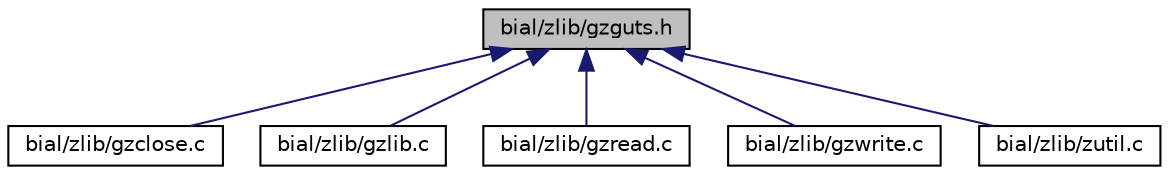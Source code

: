 digraph "bial/zlib/gzguts.h"
{
  edge [fontname="Helvetica",fontsize="10",labelfontname="Helvetica",labelfontsize="10"];
  node [fontname="Helvetica",fontsize="10",shape=record];
  Node1 [label="bial/zlib/gzguts.h",height=0.2,width=0.4,color="black", fillcolor="grey75", style="filled", fontcolor="black"];
  Node1 -> Node2 [dir="back",color="midnightblue",fontsize="10",style="solid",fontname="Helvetica"];
  Node2 [label="bial/zlib/gzclose.c",height=0.2,width=0.4,color="black", fillcolor="white", style="filled",URL="$gzclose_8c.html"];
  Node1 -> Node3 [dir="back",color="midnightblue",fontsize="10",style="solid",fontname="Helvetica"];
  Node3 [label="bial/zlib/gzlib.c",height=0.2,width=0.4,color="black", fillcolor="white", style="filled",URL="$gzlib_8c.html"];
  Node1 -> Node4 [dir="back",color="midnightblue",fontsize="10",style="solid",fontname="Helvetica"];
  Node4 [label="bial/zlib/gzread.c",height=0.2,width=0.4,color="black", fillcolor="white", style="filled",URL="$gzread_8c.html"];
  Node1 -> Node5 [dir="back",color="midnightblue",fontsize="10",style="solid",fontname="Helvetica"];
  Node5 [label="bial/zlib/gzwrite.c",height=0.2,width=0.4,color="black", fillcolor="white", style="filled",URL="$gzwrite_8c.html"];
  Node1 -> Node6 [dir="back",color="midnightblue",fontsize="10",style="solid",fontname="Helvetica"];
  Node6 [label="bial/zlib/zutil.c",height=0.2,width=0.4,color="black", fillcolor="white", style="filled",URL="$zutil_8c.html"];
}
